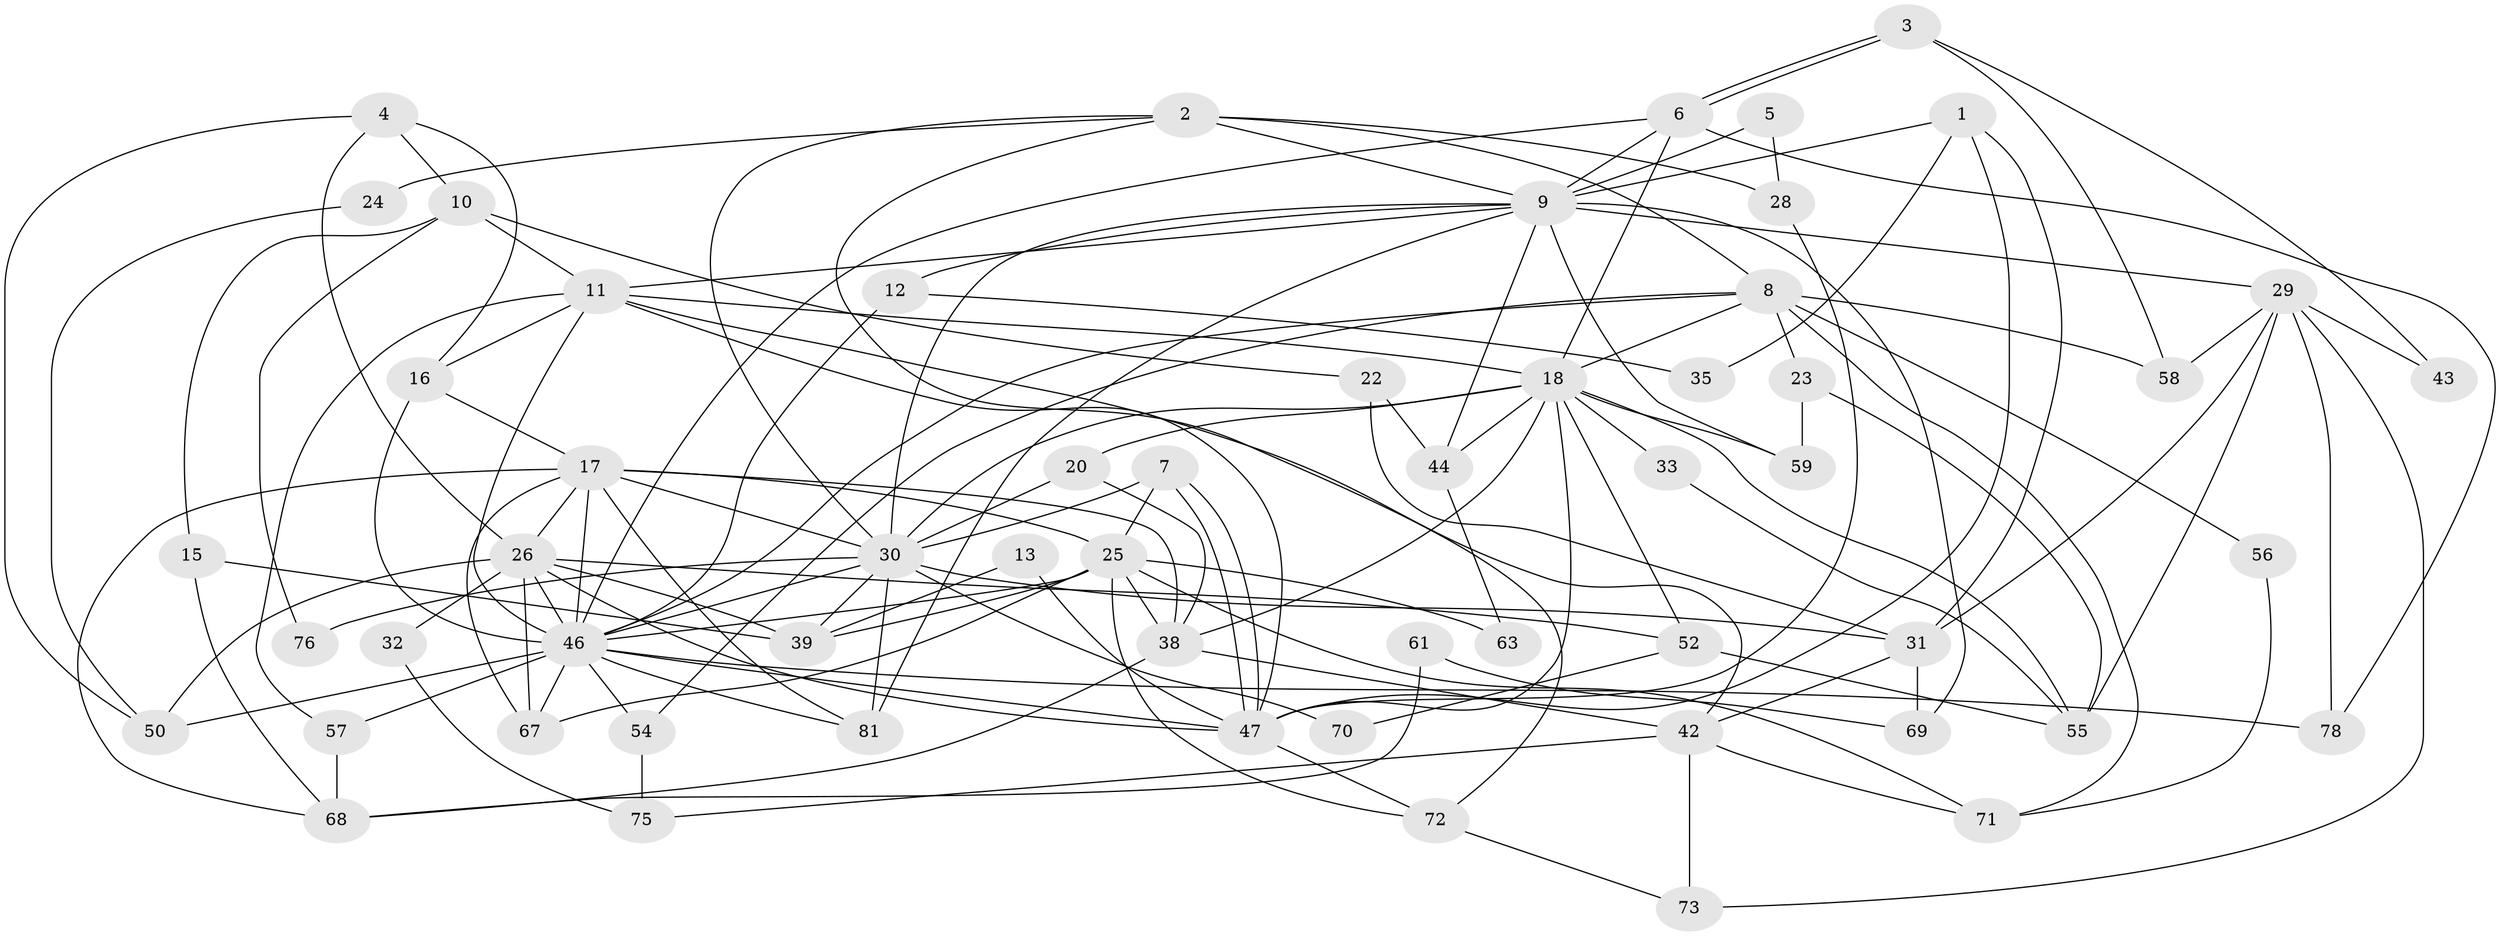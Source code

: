 // original degree distribution, {4: 0.25, 6: 0.07142857142857142, 2: 0.14285714285714285, 3: 0.2857142857142857, 8: 0.03571428571428571, 5: 0.17857142857142858, 7: 0.03571428571428571}
// Generated by graph-tools (version 1.1) at 2025/18/03/04/25 18:18:57]
// undirected, 58 vertices, 138 edges
graph export_dot {
graph [start="1"]
  node [color=gray90,style=filled];
  1;
  2;
  3;
  4;
  5;
  6;
  7;
  8 [super="+80"];
  9 [super="+14"];
  10 [super="+37"];
  11 [super="+19"];
  12;
  13;
  15;
  16;
  17 [super="+64+27"];
  18 [super="+48+45"];
  20;
  22;
  23;
  24;
  25 [super="+41"];
  26 [super="+34"];
  28;
  29;
  30 [super="+49+51+36"];
  31;
  32;
  33;
  35;
  38 [super="+40"];
  39;
  42;
  43;
  44;
  46 [super="+65+53"];
  47 [super="+79"];
  50;
  52;
  54;
  55;
  56;
  57;
  58;
  59;
  61;
  63;
  67;
  68 [super="+77"];
  69;
  70;
  71;
  72;
  73;
  75;
  76;
  78;
  81;
  1 -- 31;
  1 -- 9;
  1 -- 35;
  1 -- 47;
  2 -- 9;
  2 -- 72;
  2 -- 24;
  2 -- 28;
  2 -- 8;
  2 -- 30;
  3 -- 6;
  3 -- 6;
  3 -- 58;
  3 -- 43;
  4 -- 16;
  4 -- 50;
  4 -- 10;
  4 -- 26;
  5 -- 28;
  5 -- 9;
  6 -- 46;
  6 -- 9;
  6 -- 78;
  6 -- 18;
  7 -- 47;
  7 -- 47;
  7 -- 30;
  7 -- 25;
  8 -- 46;
  8 -- 23;
  8 -- 58;
  8 -- 54;
  8 -- 71;
  8 -- 56;
  8 -- 18;
  9 -- 12;
  9 -- 29;
  9 -- 69;
  9 -- 81;
  9 -- 11;
  9 -- 44;
  9 -- 59;
  9 -- 30;
  10 -- 22;
  10 -- 76;
  10 -- 15;
  10 -- 11;
  11 -- 16;
  11 -- 18;
  11 -- 46;
  11 -- 42;
  11 -- 57;
  11 -- 47;
  12 -- 46 [weight=2];
  12 -- 35;
  13 -- 39;
  13 -- 47;
  15 -- 39;
  15 -- 68;
  16 -- 46;
  16 -- 17;
  17 -- 26;
  17 -- 67;
  17 -- 68;
  17 -- 38;
  17 -- 30;
  17 -- 46;
  17 -- 25;
  17 -- 81;
  18 -- 20;
  18 -- 52;
  18 -- 59;
  18 -- 44;
  18 -- 38;
  18 -- 33;
  18 -- 55;
  18 -- 47;
  18 -- 30;
  20 -- 38;
  20 -- 30;
  22 -- 31;
  22 -- 44;
  23 -- 55;
  23 -- 59;
  24 -- 50;
  25 -- 39;
  25 -- 63;
  25 -- 71;
  25 -- 46;
  25 -- 67;
  25 -- 38;
  25 -- 72;
  26 -- 39;
  26 -- 47;
  26 -- 32;
  26 -- 50;
  26 -- 67;
  26 -- 52;
  26 -- 46;
  28 -- 47;
  29 -- 31;
  29 -- 43;
  29 -- 55;
  29 -- 58;
  29 -- 73;
  29 -- 78;
  30 -- 81 [weight=2];
  30 -- 76 [weight=2];
  30 -- 46;
  30 -- 70;
  30 -- 39;
  30 -- 31;
  31 -- 42;
  31 -- 69;
  32 -- 75;
  33 -- 55;
  38 -- 68;
  38 -- 42;
  42 -- 73;
  42 -- 71;
  42 -- 75;
  44 -- 63;
  46 -- 54;
  46 -- 81;
  46 -- 47;
  46 -- 50;
  46 -- 67;
  46 -- 78;
  46 -- 57;
  47 -- 72;
  52 -- 55;
  52 -- 70;
  54 -- 75;
  56 -- 71;
  57 -- 68;
  61 -- 69;
  61 -- 68;
  72 -- 73;
}
